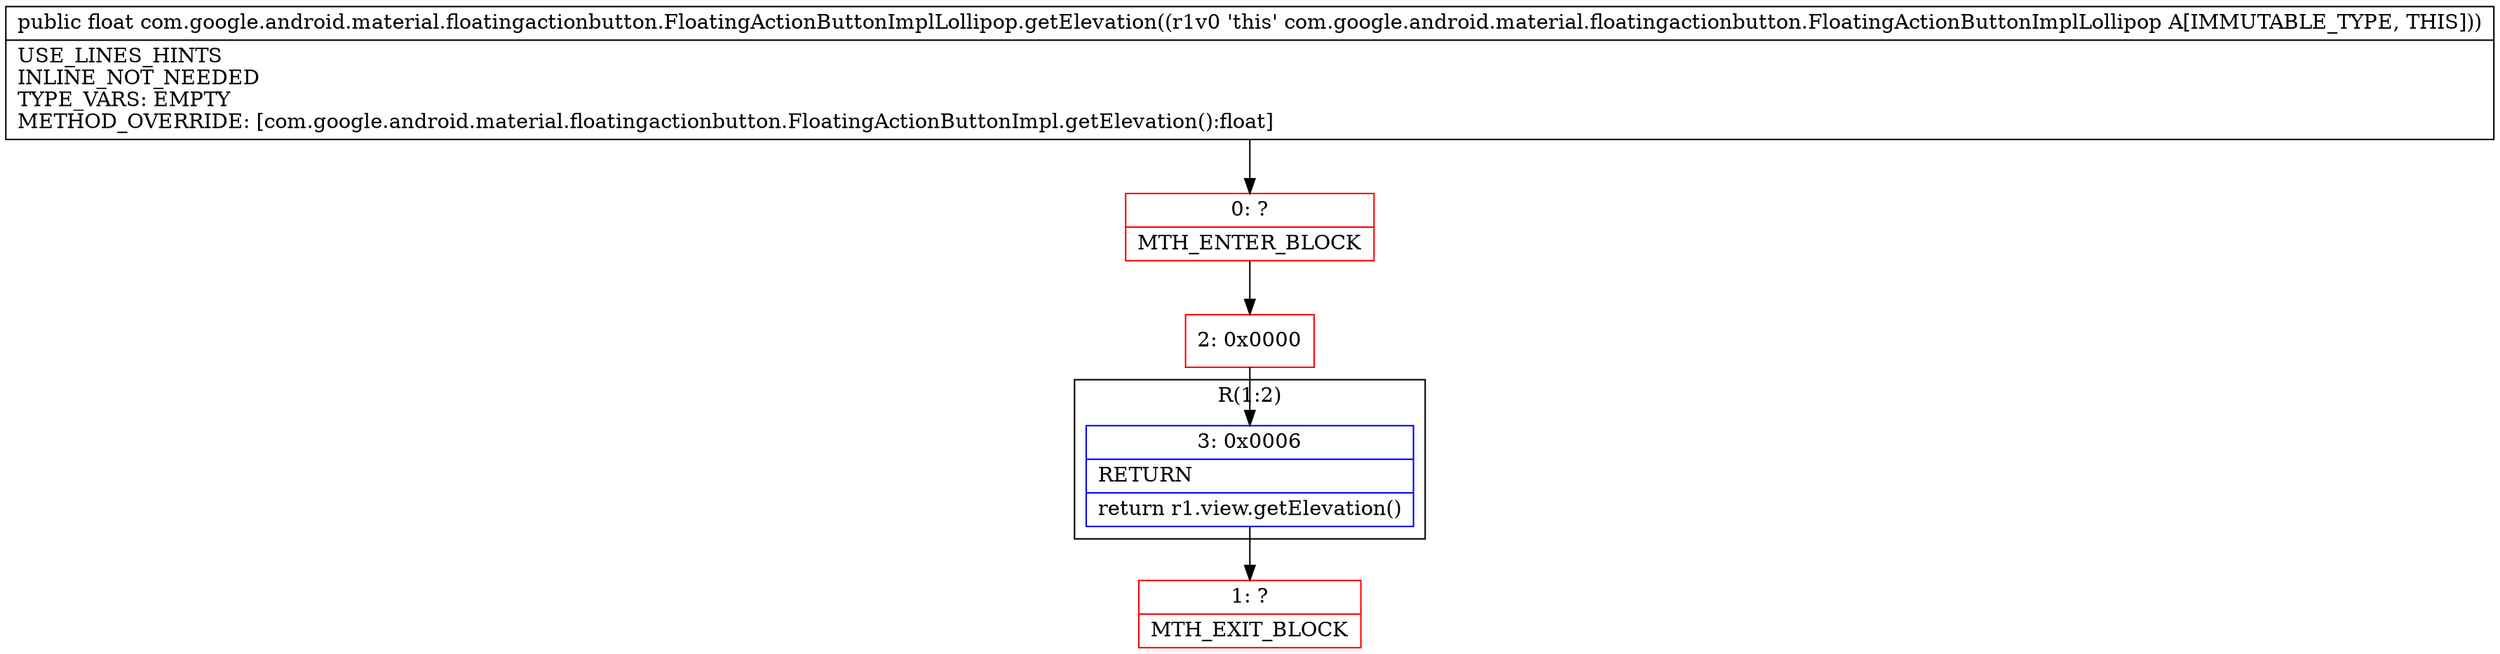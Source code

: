 digraph "CFG forcom.google.android.material.floatingactionbutton.FloatingActionButtonImplLollipop.getElevation()F" {
subgraph cluster_Region_2067939427 {
label = "R(1:2)";
node [shape=record,color=blue];
Node_3 [shape=record,label="{3\:\ 0x0006|RETURN\l|return r1.view.getElevation()\l}"];
}
Node_0 [shape=record,color=red,label="{0\:\ ?|MTH_ENTER_BLOCK\l}"];
Node_2 [shape=record,color=red,label="{2\:\ 0x0000}"];
Node_1 [shape=record,color=red,label="{1\:\ ?|MTH_EXIT_BLOCK\l}"];
MethodNode[shape=record,label="{public float com.google.android.material.floatingactionbutton.FloatingActionButtonImplLollipop.getElevation((r1v0 'this' com.google.android.material.floatingactionbutton.FloatingActionButtonImplLollipop A[IMMUTABLE_TYPE, THIS]))  | USE_LINES_HINTS\lINLINE_NOT_NEEDED\lTYPE_VARS: EMPTY\lMETHOD_OVERRIDE: [com.google.android.material.floatingactionbutton.FloatingActionButtonImpl.getElevation():float]\l}"];
MethodNode -> Node_0;Node_3 -> Node_1;
Node_0 -> Node_2;
Node_2 -> Node_3;
}

